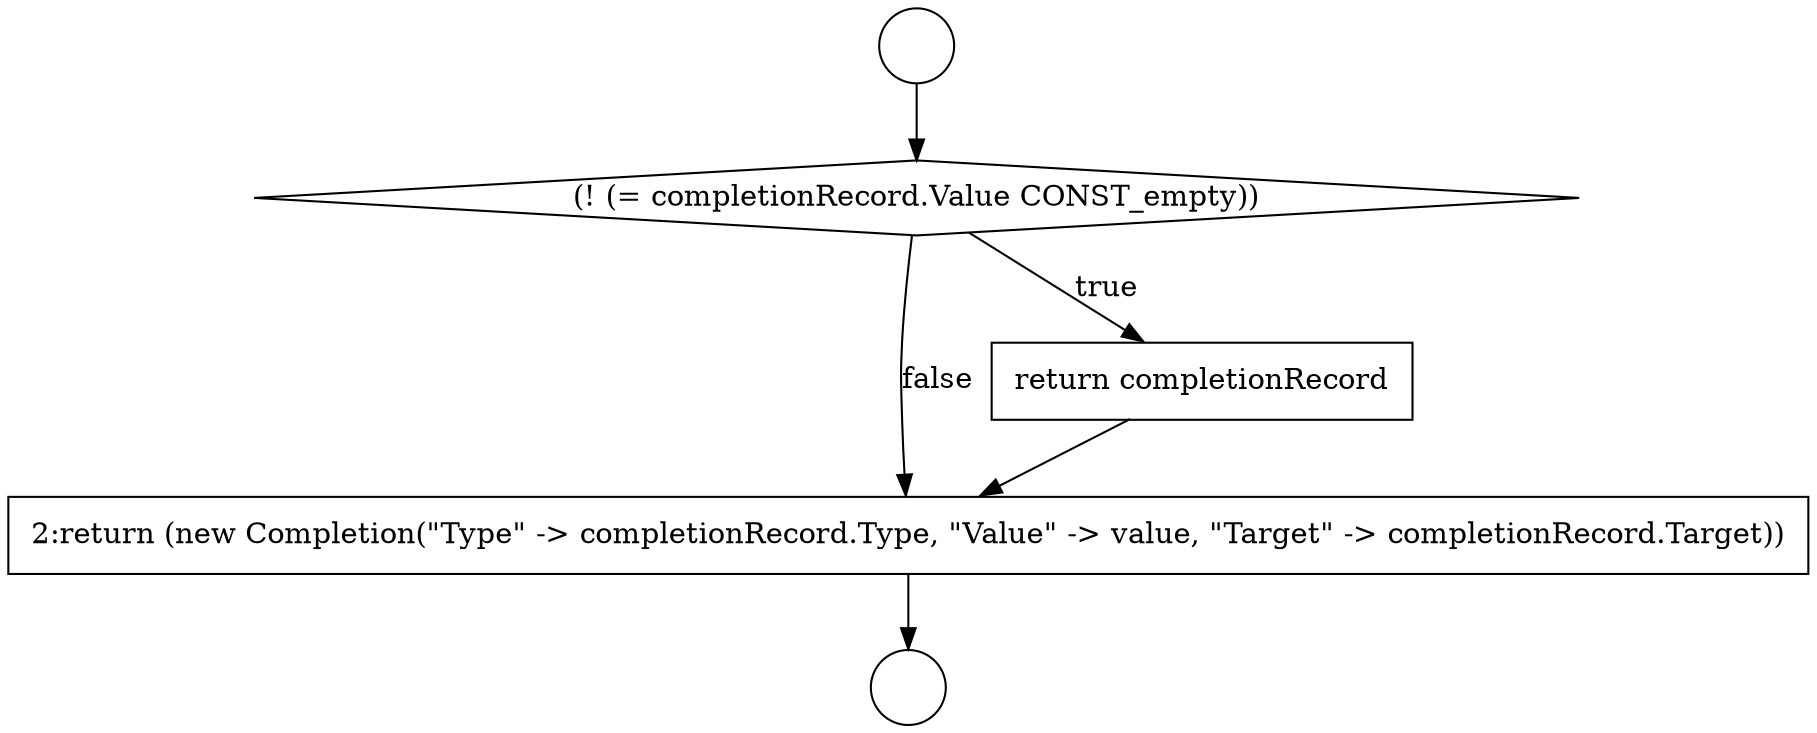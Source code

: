 digraph {
  node28 [shape=none, margin=0, label=<<font color="black">
    <table border="0" cellborder="1" cellspacing="0" cellpadding="10">
      <tr><td align="left">2:return (new Completion(&quot;Type&quot; -&gt; completionRecord.Type, &quot;Value&quot; -&gt; value, &quot;Target&quot; -&gt; completionRecord.Target))</td></tr>
    </table>
  </font>> color="black" fillcolor="white" style=filled]
  node27 [shape=none, margin=0, label=<<font color="black">
    <table border="0" cellborder="1" cellspacing="0" cellpadding="10">
      <tr><td align="left">return completionRecord</td></tr>
    </table>
  </font>> color="black" fillcolor="white" style=filled]
  node26 [shape=diamond, label=<<font color="black">(! (= completionRecord.Value CONST_empty))</font>> color="black" fillcolor="white" style=filled]
  node24 [shape=circle label=" " color="black" fillcolor="white" style=filled]
  node25 [shape=circle label=" " color="black" fillcolor="white" style=filled]
  node24 -> node26 [ color="black"]
  node26 -> node27 [label=<<font color="black">true</font>> color="black"]
  node26 -> node28 [label=<<font color="black">false</font>> color="black"]
  node27 -> node28 [ color="black"]
  node28 -> node25 [ color="black"]
}
